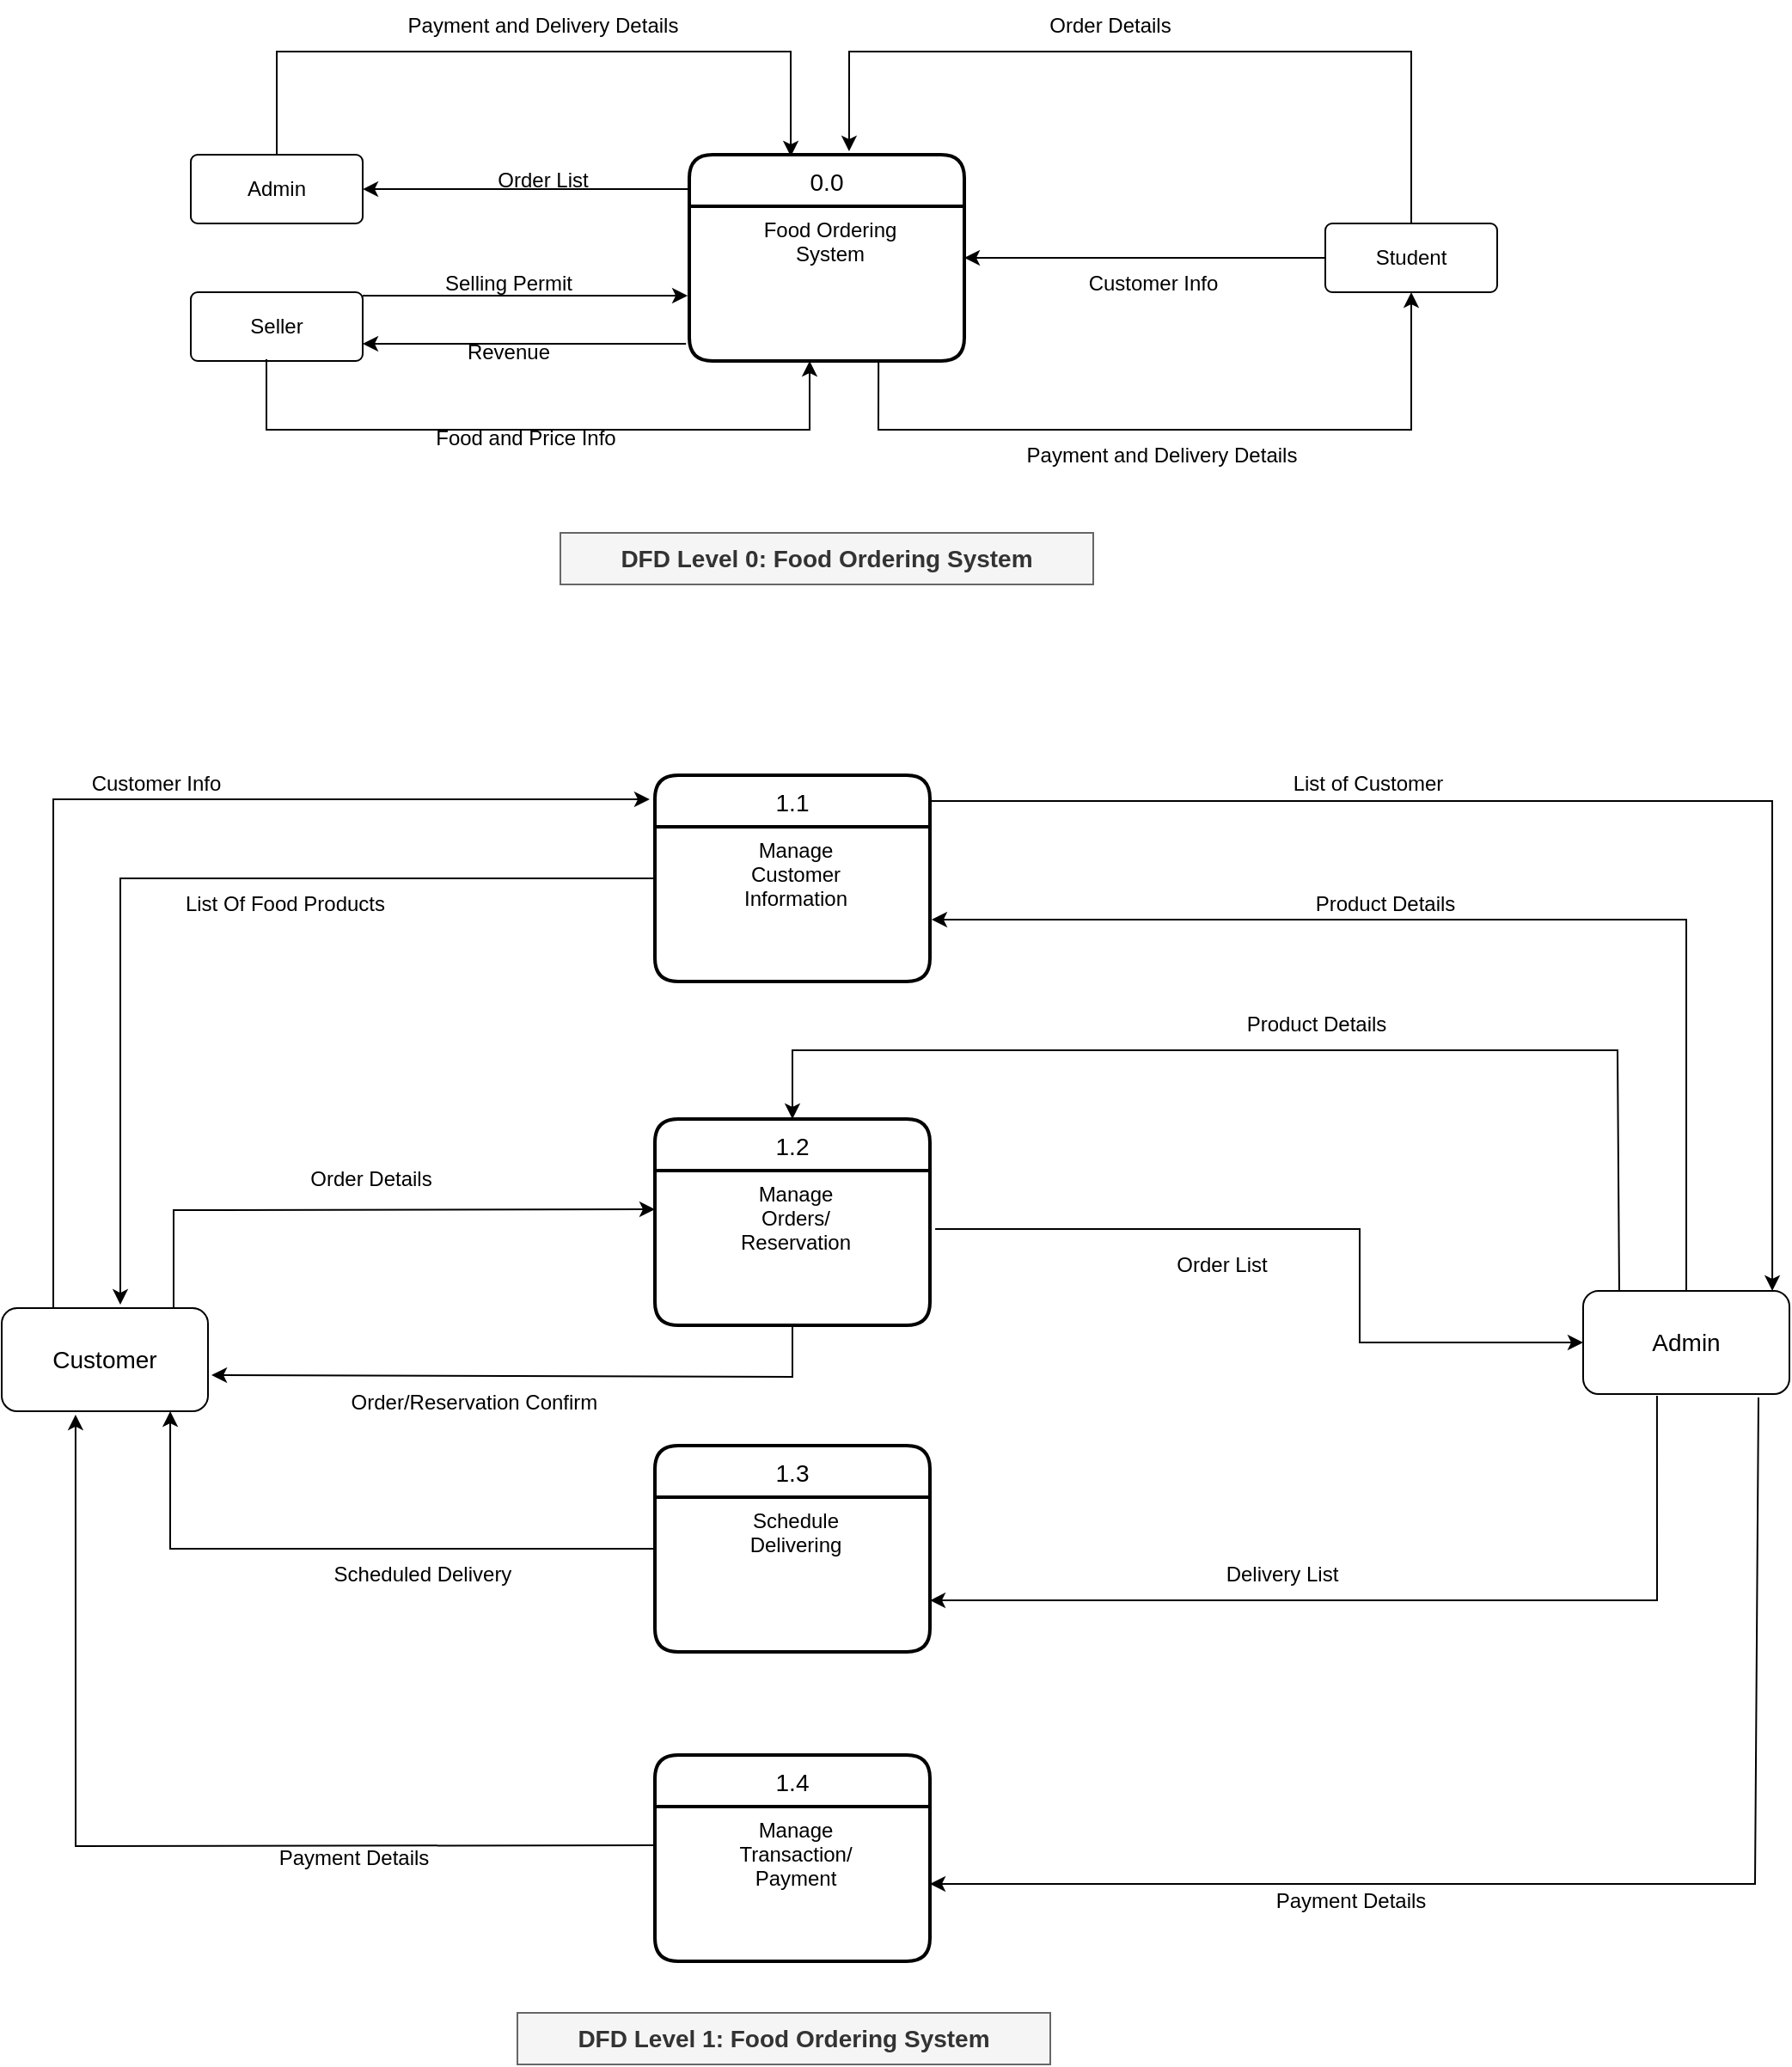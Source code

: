 <mxfile version="16.6.7" type="device"><diagram id="FJz2dxqFT5Q66ldD7Shx" name="Page-1"><mxGraphModel dx="2272" dy="790" grid="1" gridSize="10" guides="1" tooltips="1" connect="1" arrows="1" fold="1" page="1" pageScale="1" pageWidth="850" pageHeight="1100" math="0" shadow="0"><root><mxCell id="0"/><mxCell id="1" parent="0"/><mxCell id="7heDvqz-KZ9qNQSRpiY--14" value="0.0" style="swimlane;childLayout=stackLayout;horizontal=1;startSize=30;horizontalStack=0;rounded=1;fontSize=14;fontStyle=0;strokeWidth=2;resizeParent=0;resizeLast=1;shadow=0;dashed=0;align=center;" vertex="1" parent="1"><mxGeometry x="330" y="169" width="160" height="120" as="geometry"/></mxCell><mxCell id="7heDvqz-KZ9qNQSRpiY--15" value="Food Ordering&#xA;System" style="align=center;strokeColor=none;fillColor=none;spacingLeft=4;fontSize=12;verticalAlign=top;resizable=0;rotatable=0;part=1;" vertex="1" parent="7heDvqz-KZ9qNQSRpiY--14"><mxGeometry y="30" width="160" height="90" as="geometry"/></mxCell><mxCell id="7heDvqz-KZ9qNQSRpiY--16" value="Admin" style="rounded=1;arcSize=10;whiteSpace=wrap;html=1;align=center;" vertex="1" parent="1"><mxGeometry x="40" y="169" width="100" height="40" as="geometry"/></mxCell><mxCell id="7heDvqz-KZ9qNQSRpiY--17" value="Seller" style="rounded=1;arcSize=10;whiteSpace=wrap;html=1;align=center;" vertex="1" parent="1"><mxGeometry x="40" y="249" width="100" height="40" as="geometry"/></mxCell><mxCell id="7heDvqz-KZ9qNQSRpiY--18" value="Student" style="rounded=1;arcSize=10;whiteSpace=wrap;html=1;align=center;" vertex="1" parent="1"><mxGeometry x="700" y="209" width="100" height="40" as="geometry"/></mxCell><mxCell id="7heDvqz-KZ9qNQSRpiY--20" value="" style="endArrow=classic;html=1;rounded=0;exitX=0;exitY=0.167;exitDx=0;exitDy=0;exitPerimeter=0;" edge="1" parent="1" source="7heDvqz-KZ9qNQSRpiY--14" target="7heDvqz-KZ9qNQSRpiY--16"><mxGeometry width="50" height="50" relative="1" as="geometry"><mxPoint x="400" y="309" as="sourcePoint"/><mxPoint x="450" y="259" as="targetPoint"/></mxGeometry></mxCell><mxCell id="7heDvqz-KZ9qNQSRpiY--21" value="" style="endArrow=classic;html=1;rounded=0;exitX=-0.012;exitY=0.889;exitDx=0;exitDy=0;exitPerimeter=0;entryX=1;entryY=0.75;entryDx=0;entryDy=0;" edge="1" parent="1" source="7heDvqz-KZ9qNQSRpiY--15" target="7heDvqz-KZ9qNQSRpiY--17"><mxGeometry width="50" height="50" relative="1" as="geometry"><mxPoint x="340" y="199.04" as="sourcePoint"/><mxPoint x="150" y="199.008" as="targetPoint"/></mxGeometry></mxCell><mxCell id="7heDvqz-KZ9qNQSRpiY--22" value="" style="endArrow=classic;html=1;rounded=0;exitX=0;exitY=0.5;exitDx=0;exitDy=0;" edge="1" parent="1" source="7heDvqz-KZ9qNQSRpiY--18"><mxGeometry width="50" height="50" relative="1" as="geometry"><mxPoint x="338.08" y="289.01" as="sourcePoint"/><mxPoint x="490" y="229" as="targetPoint"/></mxGeometry></mxCell><mxCell id="7heDvqz-KZ9qNQSRpiY--23" value="" style="endArrow=classic;html=1;rounded=0;entryX=-0.006;entryY=0.578;entryDx=0;entryDy=0;entryPerimeter=0;" edge="1" parent="1" target="7heDvqz-KZ9qNQSRpiY--15"><mxGeometry width="50" height="50" relative="1" as="geometry"><mxPoint x="140" y="251" as="sourcePoint"/><mxPoint x="450" y="269" as="targetPoint"/></mxGeometry></mxCell><mxCell id="7heDvqz-KZ9qNQSRpiY--27" value="" style="endArrow=classic;html=1;rounded=0;exitX=0.5;exitY=0;exitDx=0;exitDy=0;entryX=0.369;entryY=0.008;entryDx=0;entryDy=0;entryPerimeter=0;" edge="1" parent="1" source="7heDvqz-KZ9qNQSRpiY--16" target="7heDvqz-KZ9qNQSRpiY--14"><mxGeometry width="50" height="50" relative="1" as="geometry"><mxPoint x="400" y="289" as="sourcePoint"/><mxPoint x="450" y="239" as="targetPoint"/><Array as="points"><mxPoint x="90" y="109"/><mxPoint x="389" y="109"/></Array></mxGeometry></mxCell><mxCell id="7heDvqz-KZ9qNQSRpiY--28" value="" style="endArrow=classic;html=1;rounded=0;exitX=0.5;exitY=0;exitDx=0;exitDy=0;entryX=0.581;entryY=-0.017;entryDx=0;entryDy=0;entryPerimeter=0;" edge="1" parent="1" source="7heDvqz-KZ9qNQSRpiY--18" target="7heDvqz-KZ9qNQSRpiY--14"><mxGeometry width="50" height="50" relative="1" as="geometry"><mxPoint x="100" y="179" as="sourcePoint"/><mxPoint x="399.04" y="179.96" as="targetPoint"/><Array as="points"><mxPoint x="750" y="109"/><mxPoint x="423" y="109"/></Array></mxGeometry></mxCell><mxCell id="7heDvqz-KZ9qNQSRpiY--29" value="" style="endArrow=classic;html=1;rounded=0;exitX=0.44;exitY=0.975;exitDx=0;exitDy=0;exitPerimeter=0;" edge="1" parent="1" source="7heDvqz-KZ9qNQSRpiY--17"><mxGeometry width="50" height="50" relative="1" as="geometry"><mxPoint x="400" y="319" as="sourcePoint"/><mxPoint x="400" y="289" as="targetPoint"/><Array as="points"><mxPoint x="84" y="329"/><mxPoint x="400" y="329"/></Array></mxGeometry></mxCell><mxCell id="7heDvqz-KZ9qNQSRpiY--30" value="" style="endArrow=classic;html=1;rounded=0;exitX=0.688;exitY=0.989;exitDx=0;exitDy=0;exitPerimeter=0;entryX=0.5;entryY=1;entryDx=0;entryDy=0;" edge="1" parent="1" source="7heDvqz-KZ9qNQSRpiY--15" target="7heDvqz-KZ9qNQSRpiY--18"><mxGeometry width="50" height="50" relative="1" as="geometry"><mxPoint x="94" y="298" as="sourcePoint"/><mxPoint x="410" y="299" as="targetPoint"/><Array as="points"><mxPoint x="440" y="329"/><mxPoint x="750" y="329"/></Array></mxGeometry></mxCell><mxCell id="7heDvqz-KZ9qNQSRpiY--31" value="Payment and Delivery Details" style="text;html=1;strokeColor=none;fillColor=none;align=center;verticalAlign=middle;whiteSpace=wrap;rounded=0;" vertex="1" parent="1"><mxGeometry x="140" y="79" width="210" height="30" as="geometry"/></mxCell><mxCell id="7heDvqz-KZ9qNQSRpiY--32" value="Order Details" style="text;html=1;strokeColor=none;fillColor=none;align=center;verticalAlign=middle;whiteSpace=wrap;rounded=0;" vertex="1" parent="1"><mxGeometry x="470" y="79" width="210" height="30" as="geometry"/></mxCell><mxCell id="7heDvqz-KZ9qNQSRpiY--33" value="Food and Price Info" style="text;html=1;strokeColor=none;fillColor=none;align=center;verticalAlign=middle;whiteSpace=wrap;rounded=0;" vertex="1" parent="1"><mxGeometry x="130" y="319" width="210" height="30" as="geometry"/></mxCell><mxCell id="7heDvqz-KZ9qNQSRpiY--34" value="Payment and Delivery Details" style="text;html=1;strokeColor=none;fillColor=none;align=center;verticalAlign=middle;whiteSpace=wrap;rounded=0;" vertex="1" parent="1"><mxGeometry x="500" y="329" width="210" height="30" as="geometry"/></mxCell><mxCell id="7heDvqz-KZ9qNQSRpiY--35" value="Customer Info" style="text;html=1;strokeColor=none;fillColor=none;align=center;verticalAlign=middle;whiteSpace=wrap;rounded=0;" vertex="1" parent="1"><mxGeometry x="550" y="229" width="100" height="30" as="geometry"/></mxCell><mxCell id="7heDvqz-KZ9qNQSRpiY--36" value="Order List" style="text;html=1;strokeColor=none;fillColor=none;align=center;verticalAlign=middle;whiteSpace=wrap;rounded=0;" vertex="1" parent="1"><mxGeometry x="170" y="169" width="150" height="30" as="geometry"/></mxCell><mxCell id="7heDvqz-KZ9qNQSRpiY--37" value="Selling Permit" style="text;html=1;strokeColor=none;fillColor=none;align=center;verticalAlign=middle;whiteSpace=wrap;rounded=0;" vertex="1" parent="1"><mxGeometry x="150" y="229" width="150" height="30" as="geometry"/></mxCell><mxCell id="7heDvqz-KZ9qNQSRpiY--38" value="Revenue" style="text;html=1;strokeColor=none;fillColor=none;align=center;verticalAlign=middle;whiteSpace=wrap;rounded=0;" vertex="1" parent="1"><mxGeometry x="150" y="269" width="150" height="30" as="geometry"/></mxCell><mxCell id="7heDvqz-KZ9qNQSRpiY--39" value="&lt;font style=&quot;font-size: 14px&quot;&gt;&lt;b&gt;DFD Level 0: Food Ordering System&lt;/b&gt;&lt;/font&gt;" style="text;html=1;strokeColor=#666666;fillColor=#f5f5f5;align=center;verticalAlign=middle;whiteSpace=wrap;rounded=0;fontColor=#333333;" vertex="1" parent="1"><mxGeometry x="255" y="389" width="310" height="30" as="geometry"/></mxCell><mxCell id="7heDvqz-KZ9qNQSRpiY--40" value="1.1" style="swimlane;childLayout=stackLayout;horizontal=1;startSize=30;horizontalStack=0;rounded=1;fontSize=14;fontStyle=0;strokeWidth=2;resizeParent=0;resizeLast=1;shadow=0;dashed=0;align=center;" vertex="1" parent="1"><mxGeometry x="310" y="530" width="160" height="120" as="geometry"/></mxCell><mxCell id="7heDvqz-KZ9qNQSRpiY--41" value="Manage&#xA;Customer&#xA;Information" style="align=center;strokeColor=none;fillColor=none;spacingLeft=4;fontSize=12;verticalAlign=top;resizable=0;rotatable=0;part=1;" vertex="1" parent="7heDvqz-KZ9qNQSRpiY--40"><mxGeometry y="30" width="160" height="90" as="geometry"/></mxCell><mxCell id="7heDvqz-KZ9qNQSRpiY--42" value="1.2" style="swimlane;childLayout=stackLayout;horizontal=1;startSize=30;horizontalStack=0;rounded=1;fontSize=14;fontStyle=0;strokeWidth=2;resizeParent=0;resizeLast=1;shadow=0;dashed=0;align=center;" vertex="1" parent="1"><mxGeometry x="310" y="730" width="160" height="120" as="geometry"/></mxCell><mxCell id="7heDvqz-KZ9qNQSRpiY--43" value="Manage&#xA;Orders/&#xA;Reservation" style="align=center;strokeColor=none;fillColor=none;spacingLeft=4;fontSize=12;verticalAlign=top;resizable=0;rotatable=0;part=1;" vertex="1" parent="7heDvqz-KZ9qNQSRpiY--42"><mxGeometry y="30" width="160" height="90" as="geometry"/></mxCell><mxCell id="7heDvqz-KZ9qNQSRpiY--44" value="1.3" style="swimlane;childLayout=stackLayout;horizontal=1;startSize=30;horizontalStack=0;rounded=1;fontSize=14;fontStyle=0;strokeWidth=2;resizeParent=0;resizeLast=1;shadow=0;dashed=0;align=center;" vertex="1" parent="1"><mxGeometry x="310" y="920" width="160" height="120" as="geometry"/></mxCell><mxCell id="7heDvqz-KZ9qNQSRpiY--45" value="Schedule&#xA;Delivering" style="align=center;strokeColor=none;fillColor=none;spacingLeft=4;fontSize=12;verticalAlign=top;resizable=0;rotatable=0;part=1;" vertex="1" parent="7heDvqz-KZ9qNQSRpiY--44"><mxGeometry y="30" width="160" height="90" as="geometry"/></mxCell><mxCell id="7heDvqz-KZ9qNQSRpiY--46" value="1.4" style="swimlane;childLayout=stackLayout;horizontal=1;startSize=30;horizontalStack=0;rounded=1;fontSize=14;fontStyle=0;strokeWidth=2;resizeParent=0;resizeLast=1;shadow=0;dashed=0;align=center;" vertex="1" parent="1"><mxGeometry x="310" y="1100" width="160" height="120" as="geometry"/></mxCell><mxCell id="7heDvqz-KZ9qNQSRpiY--47" value="Manage&#xA;Transaction/&#xA;Payment" style="align=center;strokeColor=none;fillColor=none;spacingLeft=4;fontSize=12;verticalAlign=top;resizable=0;rotatable=0;part=1;" vertex="1" parent="7heDvqz-KZ9qNQSRpiY--46"><mxGeometry y="30" width="160" height="90" as="geometry"/></mxCell><mxCell id="7heDvqz-KZ9qNQSRpiY--48" value="Customer" style="rounded=1;whiteSpace=wrap;html=1;fontSize=14;" vertex="1" parent="1"><mxGeometry x="-70" y="840" width="120" height="60" as="geometry"/></mxCell><mxCell id="7heDvqz-KZ9qNQSRpiY--49" value="Admin" style="rounded=1;whiteSpace=wrap;html=1;fontSize=14;" vertex="1" parent="1"><mxGeometry x="850" y="830" width="120" height="60" as="geometry"/></mxCell><mxCell id="7heDvqz-KZ9qNQSRpiY--50" value="" style="endArrow=classic;html=1;rounded=0;fontSize=14;exitX=0.25;exitY=0;exitDx=0;exitDy=0;entryX=-0.019;entryY=0.117;entryDx=0;entryDy=0;entryPerimeter=0;" edge="1" parent="1" source="7heDvqz-KZ9qNQSRpiY--48" target="7heDvqz-KZ9qNQSRpiY--40"><mxGeometry width="50" height="50" relative="1" as="geometry"><mxPoint x="400" y="910" as="sourcePoint"/><mxPoint x="450" y="860" as="targetPoint"/><Array as="points"><mxPoint x="-40" y="544"/></Array></mxGeometry></mxCell><mxCell id="7heDvqz-KZ9qNQSRpiY--52" value="" style="endArrow=classic;html=1;rounded=0;fontSize=14;entryX=0.575;entryY=-0.033;entryDx=0;entryDy=0;exitX=-0.006;exitY=0.333;exitDx=0;exitDy=0;exitPerimeter=0;entryPerimeter=0;" edge="1" parent="1" source="7heDvqz-KZ9qNQSRpiY--41" target="7heDvqz-KZ9qNQSRpiY--48"><mxGeometry width="50" height="50" relative="1" as="geometry"><mxPoint x="400" y="910" as="sourcePoint"/><mxPoint x="450" y="860" as="targetPoint"/><Array as="points"><mxPoint x="-1" y="590"/></Array></mxGeometry></mxCell><mxCell id="7heDvqz-KZ9qNQSRpiY--53" value="" style="endArrow=classic;html=1;rounded=0;fontSize=14;entryX=0;entryY=0.25;entryDx=0;entryDy=0;" edge="1" parent="1" target="7heDvqz-KZ9qNQSRpiY--43"><mxGeometry width="50" height="50" relative="1" as="geometry"><mxPoint x="30" y="840" as="sourcePoint"/><mxPoint x="316.96" y="554.04" as="targetPoint"/><Array as="points"><mxPoint x="30" y="783"/></Array></mxGeometry></mxCell><mxCell id="7heDvqz-KZ9qNQSRpiY--54" value="" style="endArrow=classic;html=1;rounded=0;fontSize=14;entryX=1.017;entryY=0.65;entryDx=0;entryDy=0;exitX=0.5;exitY=1;exitDx=0;exitDy=0;entryPerimeter=0;" edge="1" parent="1" source="7heDvqz-KZ9qNQSRpiY--43" target="7heDvqz-KZ9qNQSRpiY--48"><mxGeometry width="50" height="50" relative="1" as="geometry"><mxPoint x="40" y="850" as="sourcePoint"/><mxPoint x="320" y="792.5" as="targetPoint"/><Array as="points"><mxPoint x="390" y="880"/></Array></mxGeometry></mxCell><mxCell id="7heDvqz-KZ9qNQSRpiY--55" value="" style="endArrow=classic;html=1;rounded=0;fontSize=14;entryX=0.817;entryY=1;entryDx=0;entryDy=0;entryPerimeter=0;" edge="1" parent="1" target="7heDvqz-KZ9qNQSRpiY--48"><mxGeometry width="50" height="50" relative="1" as="geometry"><mxPoint x="310" y="980" as="sourcePoint"/><mxPoint x="62.04" y="889" as="targetPoint"/><Array as="points"><mxPoint x="28" y="980"/></Array></mxGeometry></mxCell><mxCell id="7heDvqz-KZ9qNQSRpiY--56" value="" style="endArrow=classic;html=1;rounded=0;fontSize=14;entryX=0.358;entryY=1.033;entryDx=0;entryDy=0;entryPerimeter=0;exitX=0;exitY=0.25;exitDx=0;exitDy=0;" edge="1" parent="1" source="7heDvqz-KZ9qNQSRpiY--47" target="7heDvqz-KZ9qNQSRpiY--48"><mxGeometry width="50" height="50" relative="1" as="geometry"><mxPoint x="320" y="990" as="sourcePoint"/><mxPoint x="38.04" y="910" as="targetPoint"/><Array as="points"><mxPoint x="-27" y="1153"/></Array></mxGeometry></mxCell><mxCell id="7heDvqz-KZ9qNQSRpiY--57" value="" style="endArrow=classic;html=1;rounded=0;fontSize=14;entryX=1;entryY=0.5;entryDx=0;entryDy=0;exitX=0.85;exitY=1.033;exitDx=0;exitDy=0;exitPerimeter=0;" edge="1" parent="1" source="7heDvqz-KZ9qNQSRpiY--49" target="7heDvqz-KZ9qNQSRpiY--47"><mxGeometry width="50" height="50" relative="1" as="geometry"><mxPoint x="320" y="1162.5" as="sourcePoint"/><mxPoint x="-17.04" y="911.98" as="targetPoint"/><Array as="points"><mxPoint x="950" y="1175"/></Array></mxGeometry></mxCell><mxCell id="7heDvqz-KZ9qNQSRpiY--58" value="" style="endArrow=classic;html=1;rounded=0;fontSize=14;exitX=0.358;exitY=1.017;exitDx=0;exitDy=0;exitPerimeter=0;entryX=1;entryY=0.667;entryDx=0;entryDy=0;entryPerimeter=0;" edge="1" parent="1" source="7heDvqz-KZ9qNQSRpiY--49" target="7heDvqz-KZ9qNQSRpiY--45"><mxGeometry width="50" height="50" relative="1" as="geometry"><mxPoint x="962" y="901.98" as="sourcePoint"/><mxPoint x="470" y="1000" as="targetPoint"/><Array as="points"><mxPoint x="893" y="1010"/></Array></mxGeometry></mxCell><mxCell id="7heDvqz-KZ9qNQSRpiY--59" value="" style="endArrow=classic;html=1;rounded=0;fontSize=14;exitX=0.5;exitY=0;exitDx=0;exitDy=0;entryX=1.006;entryY=0.6;entryDx=0;entryDy=0;entryPerimeter=0;" edge="1" parent="1" source="7heDvqz-KZ9qNQSRpiY--49" target="7heDvqz-KZ9qNQSRpiY--41"><mxGeometry width="50" height="50" relative="1" as="geometry"><mxPoint x="319.04" y="599.97" as="sourcePoint"/><mxPoint x="480" y="570" as="targetPoint"/><Array as="points"><mxPoint x="910" y="614"/></Array></mxGeometry></mxCell><mxCell id="7heDvqz-KZ9qNQSRpiY--60" value="" style="endArrow=classic;html=1;rounded=0;fontSize=14;exitX=0.175;exitY=0;exitDx=0;exitDy=0;entryX=0.5;entryY=0;entryDx=0;entryDy=0;exitPerimeter=0;" edge="1" parent="1" source="7heDvqz-KZ9qNQSRpiY--49" target="7heDvqz-KZ9qNQSRpiY--42"><mxGeometry width="50" height="50" relative="1" as="geometry"><mxPoint x="920" y="840" as="sourcePoint"/><mxPoint x="479.04" y="579" as="targetPoint"/><Array as="points"><mxPoint x="870" y="690"/><mxPoint x="390" y="690"/></Array></mxGeometry></mxCell><mxCell id="7heDvqz-KZ9qNQSRpiY--61" value="" style="endArrow=classic;html=1;rounded=0;fontSize=14;exitX=0.994;exitY=0.125;exitDx=0;exitDy=0;entryX=0.917;entryY=0;entryDx=0;entryDy=0;entryPerimeter=0;exitPerimeter=0;" edge="1" parent="1" source="7heDvqz-KZ9qNQSRpiY--40" target="7heDvqz-KZ9qNQSRpiY--49"><mxGeometry width="50" height="50" relative="1" as="geometry"><mxPoint x="930" y="850" as="sourcePoint"/><mxPoint x="489.04" y="589" as="targetPoint"/><Array as="points"><mxPoint x="960" y="545"/></Array></mxGeometry></mxCell><mxCell id="7heDvqz-KZ9qNQSRpiY--62" value="" style="endArrow=classic;html=1;rounded=0;fontSize=14;exitX=1.019;exitY=0.378;exitDx=0;exitDy=0;entryX=0;entryY=0.5;entryDx=0;entryDy=0;exitPerimeter=0;" edge="1" parent="1" source="7heDvqz-KZ9qNQSRpiY--43" target="7heDvqz-KZ9qNQSRpiY--49"><mxGeometry width="50" height="50" relative="1" as="geometry"><mxPoint x="881" y="840" as="sourcePoint"/><mxPoint x="400" y="740" as="targetPoint"/><Array as="points"><mxPoint x="720" y="794"/><mxPoint x="720" y="860"/></Array></mxGeometry></mxCell><mxCell id="7heDvqz-KZ9qNQSRpiY--63" value="Customer Info" style="text;html=1;strokeColor=none;fillColor=none;align=center;verticalAlign=middle;whiteSpace=wrap;rounded=0;" vertex="1" parent="1"><mxGeometry x="-40" y="520" width="120" height="30" as="geometry"/></mxCell><mxCell id="7heDvqz-KZ9qNQSRpiY--64" value="List Of Food Products" style="text;html=1;strokeColor=none;fillColor=none;align=center;verticalAlign=middle;whiteSpace=wrap;rounded=0;" vertex="1" parent="1"><mxGeometry x="20" y="590" width="150" height="30" as="geometry"/></mxCell><mxCell id="7heDvqz-KZ9qNQSRpiY--65" value="Order Details" style="text;html=1;strokeColor=none;fillColor=none;align=center;verticalAlign=middle;whiteSpace=wrap;rounded=0;" vertex="1" parent="1"><mxGeometry x="70" y="750" width="150" height="30" as="geometry"/></mxCell><mxCell id="7heDvqz-KZ9qNQSRpiY--66" value="List of Customer" style="text;html=1;strokeColor=none;fillColor=none;align=center;verticalAlign=middle;whiteSpace=wrap;rounded=0;" vertex="1" parent="1"><mxGeometry x="650" y="520" width="150" height="30" as="geometry"/></mxCell><mxCell id="7heDvqz-KZ9qNQSRpiY--67" value="Product Details" style="text;html=1;strokeColor=none;fillColor=none;align=center;verticalAlign=middle;whiteSpace=wrap;rounded=0;" vertex="1" parent="1"><mxGeometry x="660" y="590" width="150" height="30" as="geometry"/></mxCell><mxCell id="7heDvqz-KZ9qNQSRpiY--68" value="Product Details" style="text;html=1;strokeColor=none;fillColor=none;align=center;verticalAlign=middle;whiteSpace=wrap;rounded=0;" vertex="1" parent="1"><mxGeometry x="620" y="660" width="150" height="30" as="geometry"/></mxCell><mxCell id="7heDvqz-KZ9qNQSRpiY--69" value="Order List" style="text;html=1;strokeColor=none;fillColor=none;align=center;verticalAlign=middle;whiteSpace=wrap;rounded=0;" vertex="1" parent="1"><mxGeometry x="565" y="800" width="150" height="30" as="geometry"/></mxCell><mxCell id="7heDvqz-KZ9qNQSRpiY--70" value="Delivery List" style="text;html=1;strokeColor=none;fillColor=none;align=center;verticalAlign=middle;whiteSpace=wrap;rounded=0;" vertex="1" parent="1"><mxGeometry x="600" y="980" width="150" height="30" as="geometry"/></mxCell><mxCell id="7heDvqz-KZ9qNQSRpiY--71" value="Order/Reservation Confirm" style="text;html=1;strokeColor=none;fillColor=none;align=center;verticalAlign=middle;whiteSpace=wrap;rounded=0;" vertex="1" parent="1"><mxGeometry x="130" y="880" width="150" height="30" as="geometry"/></mxCell><mxCell id="7heDvqz-KZ9qNQSRpiY--72" value="Scheduled Delivery" style="text;html=1;strokeColor=none;fillColor=none;align=center;verticalAlign=middle;whiteSpace=wrap;rounded=0;" vertex="1" parent="1"><mxGeometry x="100" y="980" width="150" height="30" as="geometry"/></mxCell><mxCell id="7heDvqz-KZ9qNQSRpiY--73" value="Payment Details" style="text;html=1;strokeColor=none;fillColor=none;align=center;verticalAlign=middle;whiteSpace=wrap;rounded=0;" vertex="1" parent="1"><mxGeometry x="60" y="1145" width="150" height="30" as="geometry"/></mxCell><mxCell id="7heDvqz-KZ9qNQSRpiY--74" value="Payment Details" style="text;html=1;strokeColor=none;fillColor=none;align=center;verticalAlign=middle;whiteSpace=wrap;rounded=0;" vertex="1" parent="1"><mxGeometry x="640" y="1170" width="150" height="30" as="geometry"/></mxCell><mxCell id="7heDvqz-KZ9qNQSRpiY--76" value="&lt;font style=&quot;font-size: 14px&quot;&gt;&lt;b&gt;DFD Level 1: Food Ordering System&lt;/b&gt;&lt;/font&gt;" style="text;html=1;strokeColor=#666666;fillColor=#f5f5f5;align=center;verticalAlign=middle;whiteSpace=wrap;rounded=0;fontColor=#333333;" vertex="1" parent="1"><mxGeometry x="230" y="1250" width="310" height="30" as="geometry"/></mxCell></root></mxGraphModel></diagram></mxfile>